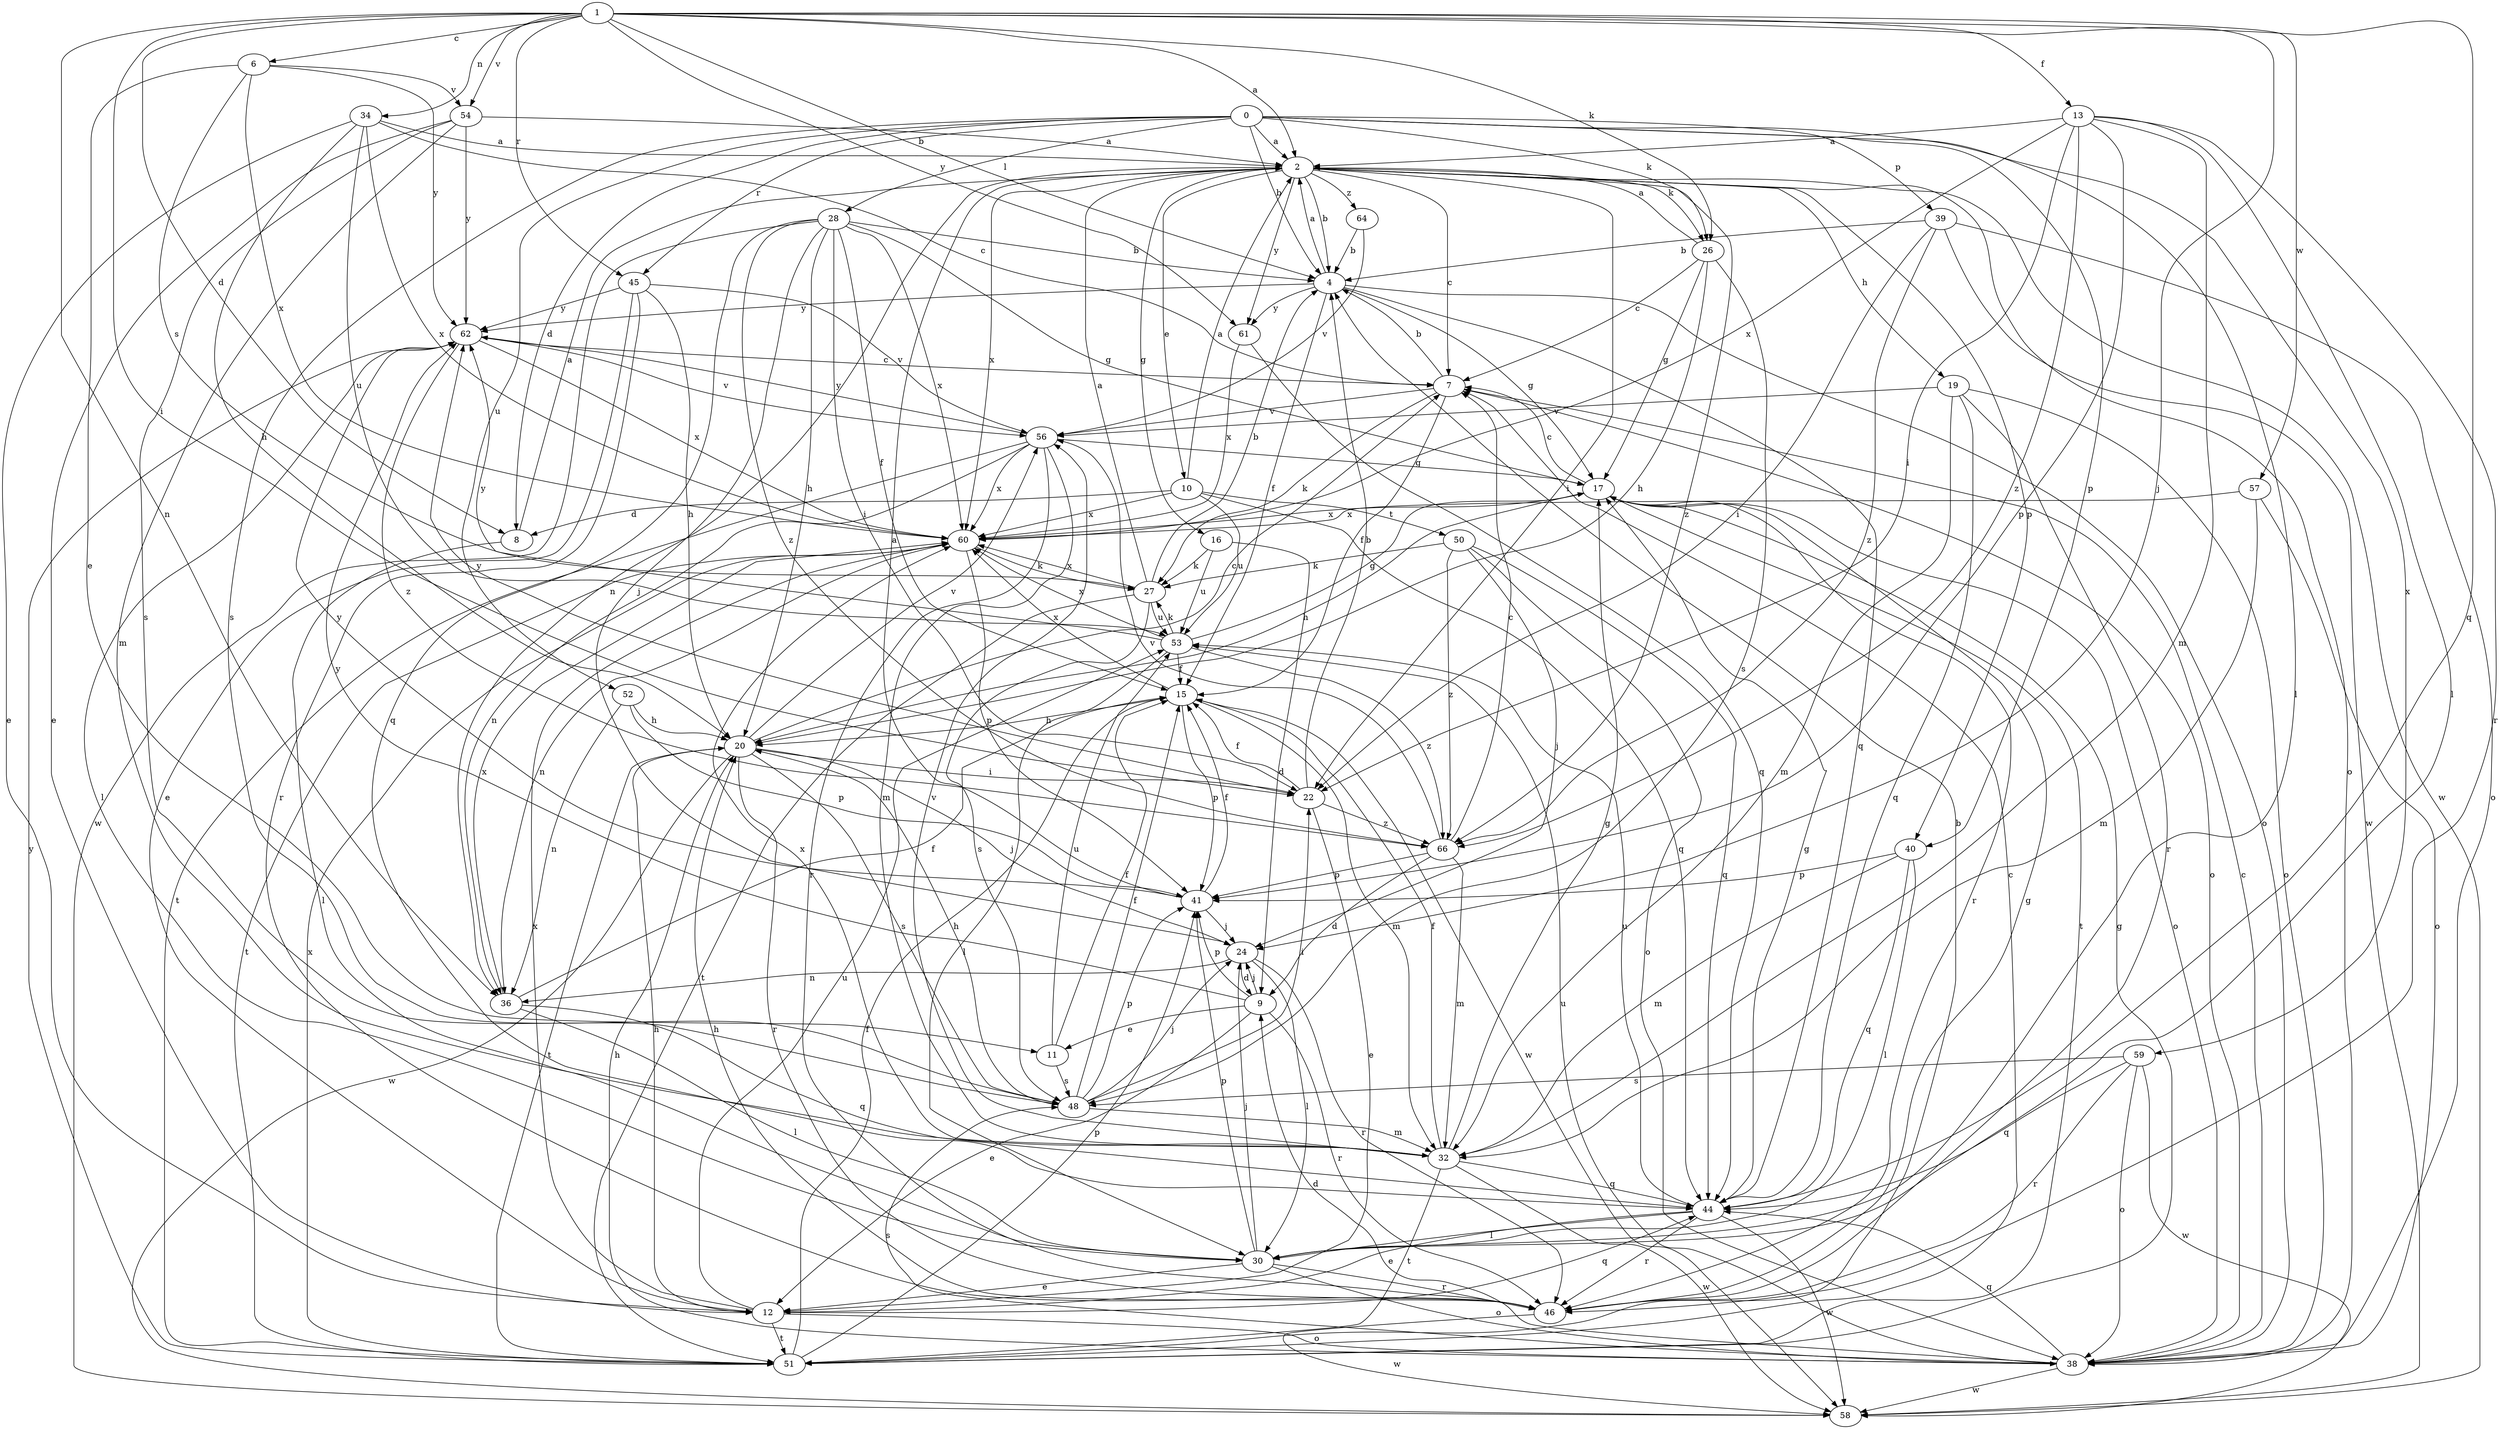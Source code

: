 strict digraph  {
0;
1;
2;
4;
6;
7;
8;
9;
10;
11;
12;
13;
15;
16;
17;
19;
20;
22;
24;
26;
27;
28;
30;
32;
34;
36;
38;
39;
40;
41;
44;
45;
46;
48;
50;
51;
52;
53;
54;
56;
57;
58;
59;
60;
61;
62;
64;
66;
0 -> 2  [label=a];
0 -> 4  [label=b];
0 -> 8  [label=d];
0 -> 26  [label=k];
0 -> 28  [label=l];
0 -> 30  [label=l];
0 -> 39  [label=p];
0 -> 40  [label=p];
0 -> 45  [label=r];
0 -> 48  [label=s];
0 -> 52  [label=u];
0 -> 59  [label=x];
1 -> 2  [label=a];
1 -> 4  [label=b];
1 -> 6  [label=c];
1 -> 8  [label=d];
1 -> 13  [label=f];
1 -> 22  [label=i];
1 -> 24  [label=j];
1 -> 26  [label=k];
1 -> 34  [label=n];
1 -> 36  [label=n];
1 -> 44  [label=q];
1 -> 45  [label=r];
1 -> 54  [label=v];
1 -> 57  [label=w];
1 -> 61  [label=y];
2 -> 4  [label=b];
2 -> 7  [label=c];
2 -> 10  [label=e];
2 -> 16  [label=g];
2 -> 19  [label=h];
2 -> 22  [label=i];
2 -> 26  [label=k];
2 -> 36  [label=n];
2 -> 38  [label=o];
2 -> 40  [label=p];
2 -> 58  [label=w];
2 -> 60  [label=x];
2 -> 61  [label=y];
2 -> 64  [label=z];
2 -> 66  [label=z];
4 -> 2  [label=a];
4 -> 15  [label=f];
4 -> 17  [label=g];
4 -> 38  [label=o];
4 -> 44  [label=q];
4 -> 61  [label=y];
4 -> 62  [label=y];
6 -> 11  [label=e];
6 -> 54  [label=v];
6 -> 60  [label=x];
6 -> 62  [label=y];
6 -> 27  [label=s];
7 -> 4  [label=b];
7 -> 15  [label=f];
7 -> 27  [label=k];
7 -> 38  [label=o];
7 -> 56  [label=v];
8 -> 2  [label=a];
8 -> 30  [label=l];
9 -> 11  [label=e];
9 -> 12  [label=e];
9 -> 24  [label=j];
9 -> 41  [label=p];
9 -> 46  [label=r];
9 -> 62  [label=y];
10 -> 2  [label=a];
10 -> 8  [label=d];
10 -> 44  [label=q];
10 -> 50  [label=t];
10 -> 53  [label=u];
10 -> 60  [label=x];
11 -> 15  [label=f];
11 -> 48  [label=s];
11 -> 53  [label=u];
12 -> 20  [label=h];
12 -> 38  [label=o];
12 -> 44  [label=q];
12 -> 51  [label=t];
12 -> 53  [label=u];
12 -> 60  [label=x];
13 -> 2  [label=a];
13 -> 22  [label=i];
13 -> 30  [label=l];
13 -> 32  [label=m];
13 -> 41  [label=p];
13 -> 46  [label=r];
13 -> 60  [label=x];
13 -> 66  [label=z];
15 -> 20  [label=h];
15 -> 32  [label=m];
15 -> 41  [label=p];
15 -> 58  [label=w];
15 -> 60  [label=x];
16 -> 9  [label=d];
16 -> 27  [label=k];
16 -> 53  [label=u];
17 -> 7  [label=c];
17 -> 20  [label=h];
17 -> 38  [label=o];
17 -> 46  [label=r];
17 -> 51  [label=t];
17 -> 60  [label=x];
19 -> 32  [label=m];
19 -> 38  [label=o];
19 -> 44  [label=q];
19 -> 46  [label=r];
19 -> 56  [label=v];
20 -> 7  [label=c];
20 -> 22  [label=i];
20 -> 24  [label=j];
20 -> 46  [label=r];
20 -> 48  [label=s];
20 -> 51  [label=t];
20 -> 56  [label=v];
20 -> 58  [label=w];
22 -> 4  [label=b];
22 -> 12  [label=e];
22 -> 15  [label=f];
22 -> 62  [label=y];
22 -> 66  [label=z];
24 -> 9  [label=d];
24 -> 30  [label=l];
24 -> 36  [label=n];
24 -> 46  [label=r];
26 -> 2  [label=a];
26 -> 7  [label=c];
26 -> 17  [label=g];
26 -> 20  [label=h];
26 -> 48  [label=s];
27 -> 2  [label=a];
27 -> 4  [label=b];
27 -> 48  [label=s];
27 -> 51  [label=t];
27 -> 53  [label=u];
27 -> 60  [label=x];
28 -> 4  [label=b];
28 -> 15  [label=f];
28 -> 17  [label=g];
28 -> 20  [label=h];
28 -> 22  [label=i];
28 -> 24  [label=j];
28 -> 44  [label=q];
28 -> 58  [label=w];
28 -> 60  [label=x];
28 -> 66  [label=z];
30 -> 12  [label=e];
30 -> 24  [label=j];
30 -> 38  [label=o];
30 -> 41  [label=p];
30 -> 46  [label=r];
32 -> 15  [label=f];
32 -> 17  [label=g];
32 -> 44  [label=q];
32 -> 51  [label=t];
32 -> 56  [label=v];
32 -> 58  [label=w];
32 -> 60  [label=x];
34 -> 2  [label=a];
34 -> 7  [label=c];
34 -> 12  [label=e];
34 -> 20  [label=h];
34 -> 53  [label=u];
34 -> 60  [label=x];
36 -> 15  [label=f];
36 -> 30  [label=l];
36 -> 44  [label=q];
36 -> 60  [label=x];
38 -> 7  [label=c];
38 -> 9  [label=d];
38 -> 20  [label=h];
38 -> 44  [label=q];
38 -> 48  [label=s];
38 -> 53  [label=u];
38 -> 58  [label=w];
39 -> 4  [label=b];
39 -> 22  [label=i];
39 -> 38  [label=o];
39 -> 58  [label=w];
39 -> 66  [label=z];
40 -> 30  [label=l];
40 -> 32  [label=m];
40 -> 41  [label=p];
40 -> 44  [label=q];
41 -> 2  [label=a];
41 -> 15  [label=f];
41 -> 24  [label=j];
41 -> 62  [label=y];
44 -> 12  [label=e];
44 -> 17  [label=g];
44 -> 30  [label=l];
44 -> 46  [label=r];
44 -> 53  [label=u];
44 -> 58  [label=w];
45 -> 12  [label=e];
45 -> 20  [label=h];
45 -> 46  [label=r];
45 -> 56  [label=v];
45 -> 62  [label=y];
46 -> 17  [label=g];
46 -> 20  [label=h];
46 -> 58  [label=w];
48 -> 15  [label=f];
48 -> 20  [label=h];
48 -> 22  [label=i];
48 -> 24  [label=j];
48 -> 32  [label=m];
48 -> 41  [label=p];
50 -> 24  [label=j];
50 -> 27  [label=k];
50 -> 38  [label=o];
50 -> 44  [label=q];
50 -> 66  [label=z];
51 -> 4  [label=b];
51 -> 7  [label=c];
51 -> 15  [label=f];
51 -> 17  [label=g];
51 -> 41  [label=p];
51 -> 60  [label=x];
51 -> 62  [label=y];
52 -> 20  [label=h];
52 -> 36  [label=n];
52 -> 41  [label=p];
53 -> 15  [label=f];
53 -> 17  [label=g];
53 -> 27  [label=k];
53 -> 30  [label=l];
53 -> 60  [label=x];
53 -> 62  [label=y];
53 -> 66  [label=z];
54 -> 2  [label=a];
54 -> 12  [label=e];
54 -> 32  [label=m];
54 -> 48  [label=s];
54 -> 62  [label=y];
56 -> 17  [label=g];
56 -> 32  [label=m];
56 -> 36  [label=n];
56 -> 46  [label=r];
56 -> 51  [label=t];
56 -> 60  [label=x];
56 -> 62  [label=y];
57 -> 32  [label=m];
57 -> 38  [label=o];
57 -> 60  [label=x];
59 -> 38  [label=o];
59 -> 44  [label=q];
59 -> 46  [label=r];
59 -> 48  [label=s];
59 -> 58  [label=w];
60 -> 27  [label=k];
60 -> 36  [label=n];
60 -> 41  [label=p];
60 -> 51  [label=t];
61 -> 44  [label=q];
61 -> 60  [label=x];
62 -> 7  [label=c];
62 -> 30  [label=l];
62 -> 56  [label=v];
62 -> 60  [label=x];
62 -> 66  [label=z];
64 -> 4  [label=b];
64 -> 56  [label=v];
66 -> 7  [label=c];
66 -> 9  [label=d];
66 -> 32  [label=m];
66 -> 41  [label=p];
66 -> 56  [label=v];
}
